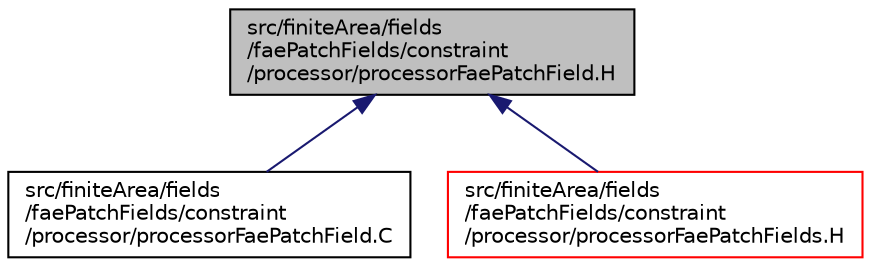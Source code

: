 digraph "src/finiteArea/fields/faePatchFields/constraint/processor/processorFaePatchField.H"
{
  bgcolor="transparent";
  edge [fontname="Helvetica",fontsize="10",labelfontname="Helvetica",labelfontsize="10"];
  node [fontname="Helvetica",fontsize="10",shape=record];
  Node1 [label="src/finiteArea/fields\l/faePatchFields/constraint\l/processor/processorFaePatchField.H",height=0.2,width=0.4,color="black", fillcolor="grey75", style="filled" fontcolor="black"];
  Node1 -> Node2 [dir="back",color="midnightblue",fontsize="10",style="solid",fontname="Helvetica"];
  Node2 [label="src/finiteArea/fields\l/faePatchFields/constraint\l/processor/processorFaePatchField.C",height=0.2,width=0.4,color="black",URL="$processorFaePatchField_8C.html"];
  Node1 -> Node3 [dir="back",color="midnightblue",fontsize="10",style="solid",fontname="Helvetica"];
  Node3 [label="src/finiteArea/fields\l/faePatchFields/constraint\l/processor/processorFaePatchFields.H",height=0.2,width=0.4,color="red",URL="$processorFaePatchFields_8H.html"];
}
